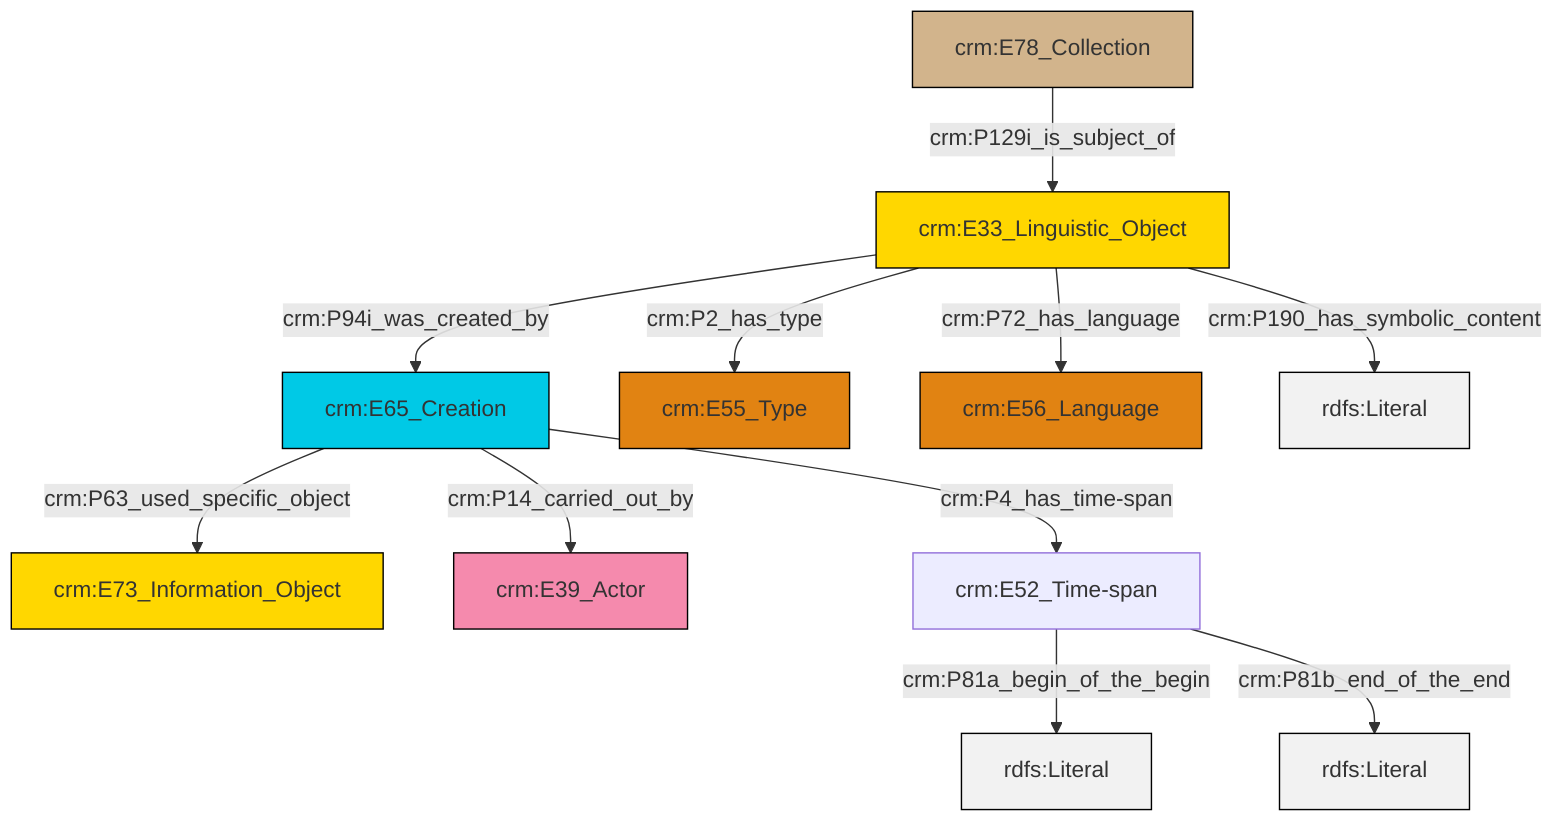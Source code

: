 graph TD
classDef Literal fill:#f2f2f2,stroke:#000000;
classDef CRM_Entity fill:#FFFFFF,stroke:#000000;
classDef Temporal_Entity fill:#00C9E6, stroke:#000000;
classDef Type fill:#E18312, stroke:#000000;
classDef Time-Span fill:#2C9C91, stroke:#000000;
classDef Appellation fill:#FFEB7F, stroke:#000000;
classDef Place fill:#008836, stroke:#000000;
classDef Persistent_Item fill:#B266B2, stroke:#000000;
classDef Conceptual_Object fill:#FFD700, stroke:#000000;
classDef Physical_Thing fill:#D2B48C, stroke:#000000;
classDef Actor fill:#f58aad, stroke:#000000;
classDef PC_Classes fill:#4ce600, stroke:#000000;
classDef Multi fill:#cccccc,stroke:#000000;

0["crm:E65_Creation"]:::Temporal_Entity -->|crm:P63_used_specific_object| 1["crm:E73_Information_Object"]:::Conceptual_Object
4["crm:E33_Linguistic_Object"]:::Conceptual_Object -->|crm:P2_has_type| 5["crm:E55_Type"]:::Type
4["crm:E33_Linguistic_Object"]:::Conceptual_Object -->|crm:P72_has_language| 6["crm:E56_Language"]:::Type
4["crm:E33_Linguistic_Object"]:::Conceptual_Object -->|crm:P190_has_symbolic_content| 9[rdfs:Literal]:::Literal
0["crm:E65_Creation"]:::Temporal_Entity -->|crm:P4_has_time-span| 10["crm:E52_Time-span"]:::Default
4["crm:E33_Linguistic_Object"]:::Conceptual_Object -->|crm:P94i_was_created_by| 0["crm:E65_Creation"]:::Temporal_Entity
10["crm:E52_Time-span"]:::Default -->|crm:P81a_begin_of_the_begin| 14[rdfs:Literal]:::Literal
0["crm:E65_Creation"]:::Temporal_Entity -->|crm:P14_carried_out_by| 2["crm:E39_Actor"]:::Actor
7["crm:E78_Collection"]:::Physical_Thing -->|crm:P129i_is_subject_of| 4["crm:E33_Linguistic_Object"]:::Conceptual_Object
10["crm:E52_Time-span"]:::Default -->|crm:P81b_end_of_the_end| 18[rdfs:Literal]:::Literal